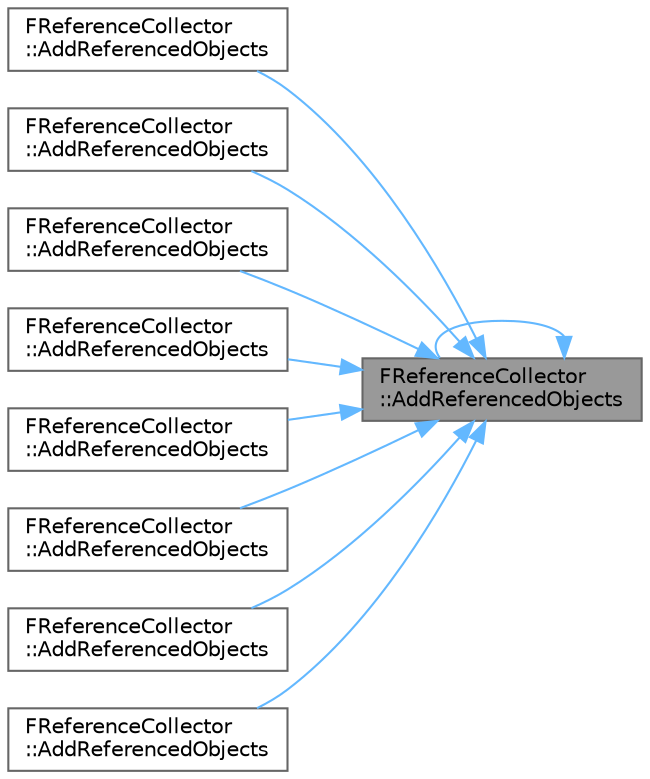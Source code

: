 digraph "FReferenceCollector::AddReferencedObjects"
{
 // INTERACTIVE_SVG=YES
 // LATEX_PDF_SIZE
  bgcolor="transparent";
  edge [fontname=Helvetica,fontsize=10,labelfontname=Helvetica,labelfontsize=10];
  node [fontname=Helvetica,fontsize=10,shape=box,height=0.2,width=0.4];
  rankdir="RL";
  Node1 [id="Node000001",label="FReferenceCollector\l::AddReferencedObjects",height=0.2,width=0.4,color="gray40", fillcolor="grey60", style="filled", fontcolor="black",tooltip="Adds references to an array of objects."];
  Node1 -> Node2 [id="edge1_Node000001_Node000002",dir="back",color="steelblue1",style="solid",tooltip=" "];
  Node2 [id="Node000002",label="FReferenceCollector\l::AddReferencedObjects",height=0.2,width=0.4,color="grey40", fillcolor="white", style="filled",URL="$d9/d05/classFReferenceCollector.html#ac8fa636d00bf6e3c1def9ddcf911e277",tooltip="Adds all strong property references from a UScriptStruct instance including the struct itself."];
  Node1 -> Node3 [id="edge2_Node000001_Node000003",dir="back",color="steelblue1",style="solid",tooltip=" "];
  Node3 [id="Node000003",label="FReferenceCollector\l::AddReferencedObjects",height=0.2,width=0.4,color="grey40", fillcolor="white", style="filled",URL="$d9/d05/classFReferenceCollector.html#a52bf450ae318ea97587879a4c40f8ba9",tooltip="Adds references to an array of const objects, these objects can still be nulled out if forcefully col..."];
  Node1 -> Node1 [id="edge3_Node000001_Node000001",dir="back",color="steelblue1",style="solid",tooltip=" "];
  Node1 -> Node4 [id="edge4_Node000001_Node000004",dir="back",color="steelblue1",style="solid",tooltip=" "];
  Node4 [id="Node000004",label="FReferenceCollector\l::AddReferencedObjects",height=0.2,width=0.4,color="grey40", fillcolor="white", style="filled",URL="$d9/d05/classFReferenceCollector.html#adc39148cceb037b813d2a39362963caf",tooltip=" "];
  Node1 -> Node5 [id="edge5_Node000001_Node000005",dir="back",color="steelblue1",style="solid",tooltip=" "];
  Node5 [id="Node000005",label="FReferenceCollector\l::AddReferencedObjects",height=0.2,width=0.4,color="grey40", fillcolor="white", style="filled",URL="$d9/d05/classFReferenceCollector.html#a0488ffeafa4e098889ccaa9276dec721",tooltip="Adds references to a map of objects."];
  Node1 -> Node6 [id="edge6_Node000001_Node000006",dir="back",color="steelblue1",style="solid",tooltip=" "];
  Node6 [id="Node000006",label="FReferenceCollector\l::AddReferencedObjects",height=0.2,width=0.4,color="grey40", fillcolor="white", style="filled",URL="$d9/d05/classFReferenceCollector.html#a947719197998cd4fa5d11fed9f53a1c5",tooltip=" "];
  Node1 -> Node7 [id="edge7_Node000001_Node000007",dir="back",color="steelblue1",style="solid",tooltip=" "];
  Node7 [id="Node000007",label="FReferenceCollector\l::AddReferencedObjects",height=0.2,width=0.4,color="grey40", fillcolor="white", style="filled",URL="$d9/d05/classFReferenceCollector.html#a61f3ef204f028874254c8f20421f73ba",tooltip=" "];
  Node1 -> Node8 [id="edge8_Node000001_Node000008",dir="back",color="steelblue1",style="solid",tooltip=" "];
  Node8 [id="Node000008",label="FReferenceCollector\l::AddReferencedObjects",height=0.2,width=0.4,color="grey40", fillcolor="white", style="filled",URL="$d9/d05/classFReferenceCollector.html#ad7637c20dd0c6362ad07bd32e3b884c2",tooltip="Adds references to a set of objects."];
  Node1 -> Node9 [id="edge9_Node000001_Node000009",dir="back",color="steelblue1",style="solid",tooltip=" "];
  Node9 [id="Node000009",label="FReferenceCollector\l::AddReferencedObjects",height=0.2,width=0.4,color="grey40", fillcolor="white", style="filled",URL="$d9/d05/classFReferenceCollector.html#a3fb5497a7ffd82b5b748b9a182ecb7e0",tooltip=" "];
}
